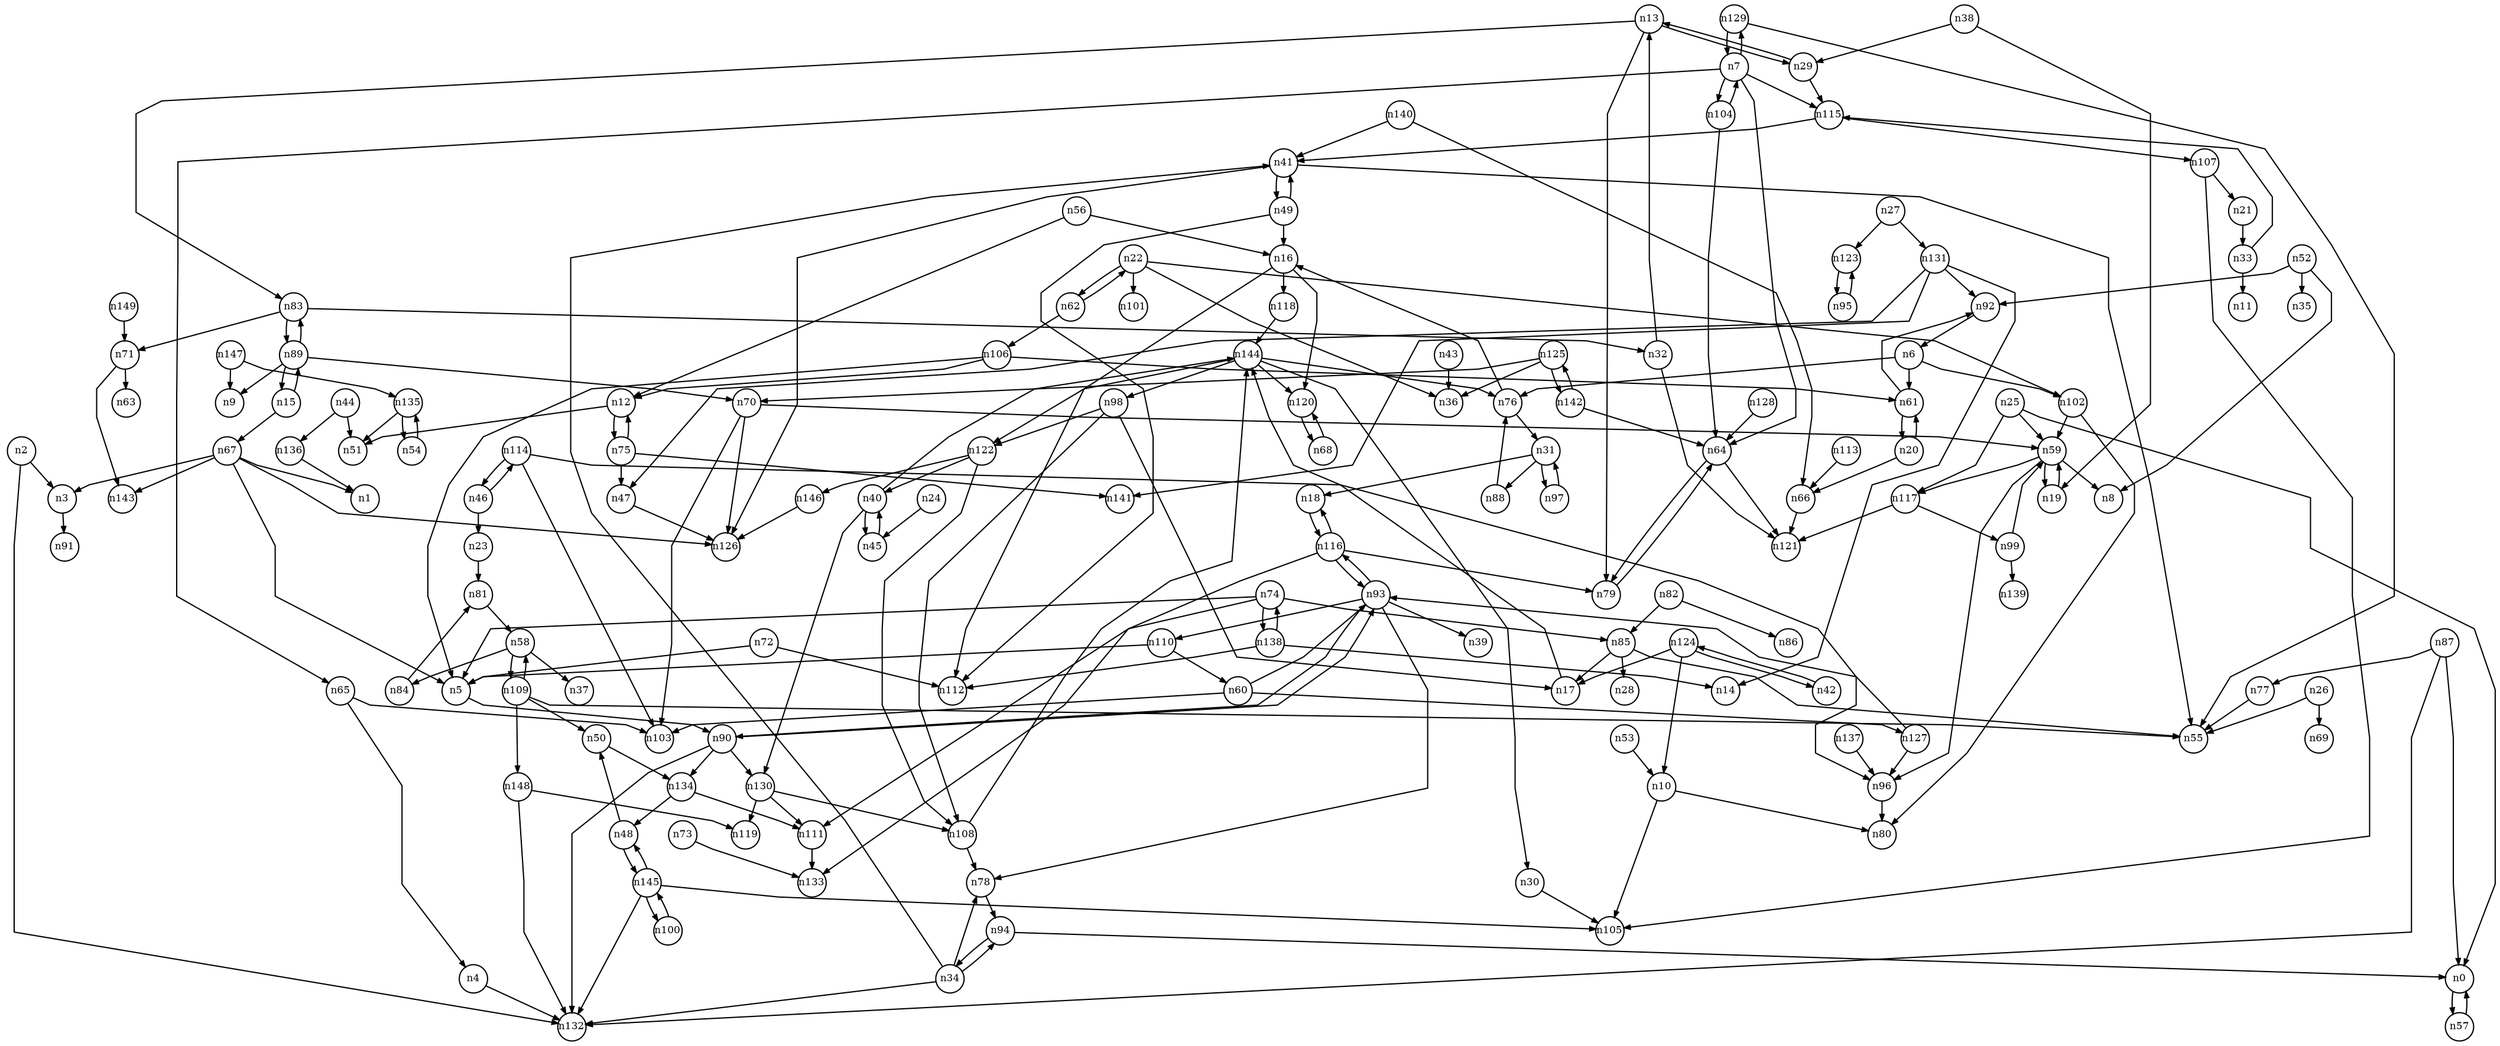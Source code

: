digraph G{
splines=polyline;
ranksep=0.22;
nodesep=0.22;
nodesize=0.32;
fontsize=8
edge [arrowsize=0.5]
node [fontsize=8 shape=circle width=0.32 fixedsize=shape];

n3 -> n91
n2 -> n3
n2 -> n132
n4 -> n132
n61 -> n92
n61 -> n20
n6 -> n61
n6 -> n76
n6 -> n102
n76 -> n16
n76 -> n31
n102 -> n59
n102 -> n80
n64 -> n79
n64 -> n121
n7 -> n64
n7 -> n65
n7 -> n104
n7 -> n115
n7 -> n129
n65 -> n4
n65 -> n103
n104 -> n64
n104 -> n7
n115 -> n41
n115 -> n107
n129 -> n55
n129 -> n7
n10 -> n80
n10 -> n105
n12 -> n51
n12 -> n75
n29 -> n115
n29 -> n13
n13 -> n29
n13 -> n79
n13 -> n83
n79 -> n64
n83 -> n32
n83 -> n71
n83 -> n89
n67 -> n1
n67 -> n3
n67 -> n5
n67 -> n126
n67 -> n143
n15 -> n67
n15 -> n89
n16 -> n112
n16 -> n118
n16 -> n120
n118 -> n144
n120 -> n68
n20 -> n61
n20 -> n66
n66 -> n121
n33 -> n11
n33 -> n115
n21 -> n33
n22 -> n36
n22 -> n101
n22 -> n102
n22 -> n62
n81 -> n58
n23 -> n81
n45 -> n40
n24 -> n45
n0 -> n57
n25 -> n0
n25 -> n59
n25 -> n117
n59 -> n8
n59 -> n19
n59 -> n96
n59 -> n117
n117 -> n121
n117 -> n99
n26 -> n55
n26 -> n69
n123 -> n95
n27 -> n123
n27 -> n131
n131 -> n14
n131 -> n47
n131 -> n92
n131 -> n141
n30 -> n105
n18 -> n116
n31 -> n18
n31 -> n88
n31 -> n97
n88 -> n76
n97 -> n31
n32 -> n121
n32 -> n13
n41 -> n55
n41 -> n126
n41 -> n49
n34 -> n41
n34 -> n78
n34 -> n132
n34 -> n94
n78 -> n94
n19 -> n59
n38 -> n19
n38 -> n29
n40 -> n45
n40 -> n130
n40 -> n144
n130 -> n111
n130 -> n119
n130 -> n108
n43 -> n36
n44 -> n51
n44 -> n136
n136 -> n1
n46 -> n23
n46 -> n114
n47 -> n126
n50 -> n134
n48 -> n50
n48 -> n145
n49 -> n16
n49 -> n41
n49 -> n112
n52 -> n8
n52 -> n35
n52 -> n92
n92 -> n6
n53 -> n10
n135 -> n51
n135 -> n54
n54 -> n135
n56 -> n12
n56 -> n16
n57 -> n0
n58 -> n37
n58 -> n84
n58 -> n109
n84 -> n81
n109 -> n50
n109 -> n55
n109 -> n148
n109 -> n58
n96 -> n80
n60 -> n103
n60 -> n127
n60 -> n93
n127 -> n96
n127 -> n93
n62 -> n22
n62 -> n106
n106 -> n5
n106 -> n12
n106 -> n61
n5 -> n90
n70 -> n59
n70 -> n103
n70 -> n126
n71 -> n63
n71 -> n143
n72 -> n5
n72 -> n112
n73 -> n133
n74 -> n5
n74 -> n85
n74 -> n111
n74 -> n138
n85 -> n17
n85 -> n28
n85 -> n55
n111 -> n133
n75 -> n12
n75 -> n47
n75 -> n141
n77 -> n55
n82 -> n85
n82 -> n86
n17 -> n144
n87 -> n0
n87 -> n77
n87 -> n132
n89 -> n9
n89 -> n15
n89 -> n70
n89 -> n83
n93 -> n39
n93 -> n78
n93 -> n110
n93 -> n116
n93 -> n90
n90 -> n93
n90 -> n130
n90 -> n132
n90 -> n134
n134 -> n48
n134 -> n111
n110 -> n5
n110 -> n60
n116 -> n18
n116 -> n79
n116 -> n133
n116 -> n93
n94 -> n0
n94 -> n34
n95 -> n123
n98 -> n17
n98 -> n122
n98 -> n108
n122 -> n40
n122 -> n146
n122 -> n108
n99 -> n59
n99 -> n139
n107 -> n105
n107 -> n21
n108 -> n78
n108 -> n144
n144 -> n30
n144 -> n76
n144 -> n98
n144 -> n120
n144 -> n122
n148 -> n119
n148 -> n132
n113 -> n66
n114 -> n46
n114 -> n96
n114 -> n103
n68 -> n120
n146 -> n126
n124 -> n10
n124 -> n17
n124 -> n42
n42 -> n124
n125 -> n36
n125 -> n70
n125 -> n142
n142 -> n64
n142 -> n125
n128 -> n64
n137 -> n96
n138 -> n14
n138 -> n74
n138 -> n112
n140 -> n41
n140 -> n66
n145 -> n48
n145 -> n100
n145 -> n105
n145 -> n132
n100 -> n145
n147 -> n9
n147 -> n135
n149 -> n71
}
